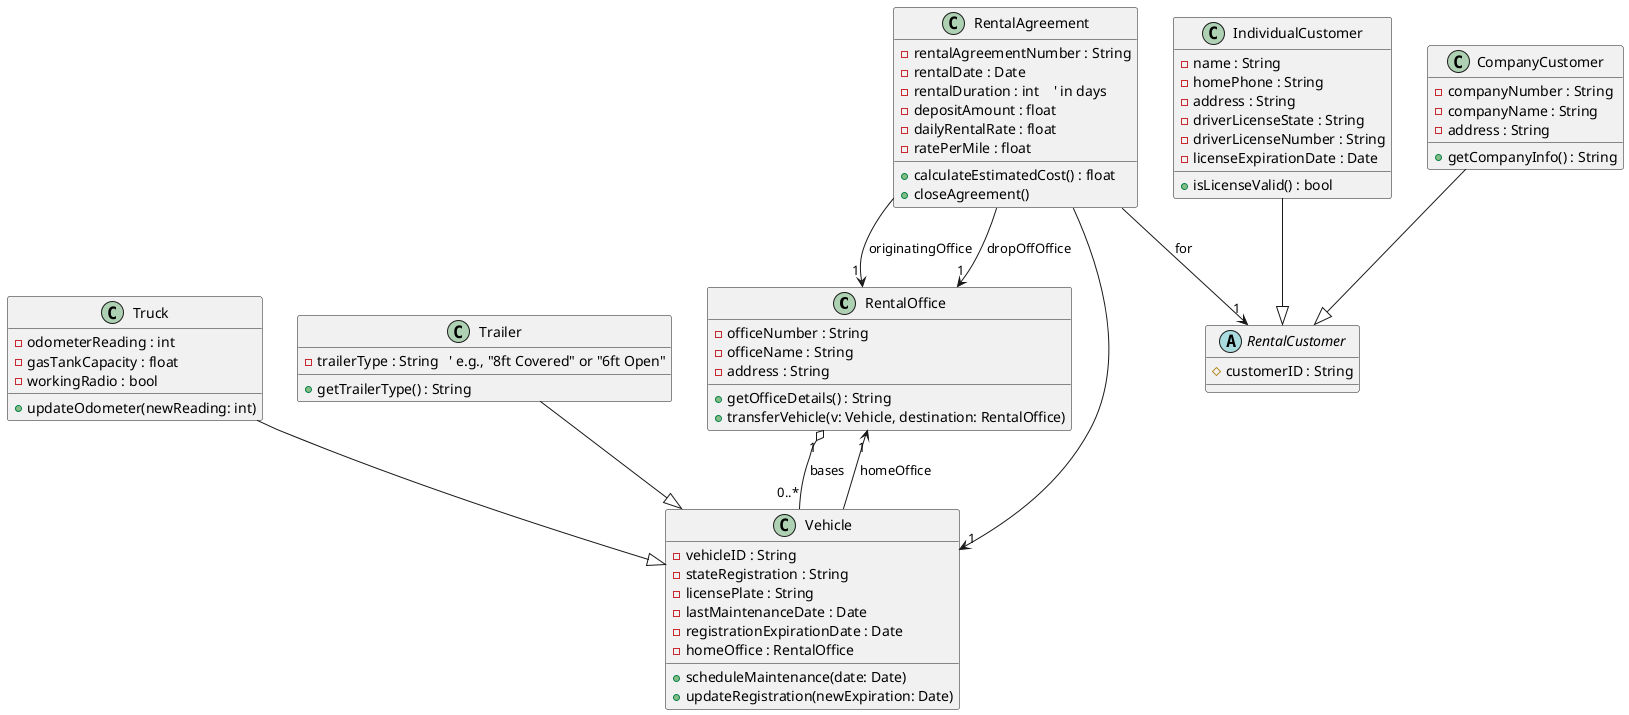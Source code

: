 @startuml

' Rental Office
class RentalOffice {
  - officeNumber : String
  - officeName : String
  - address : String
  + getOfficeDetails() : String
  + transferVehicle(v: Vehicle, destination: RentalOffice)
}

' Base Vehicle class
class Vehicle {
  - vehicleID : String
  - stateRegistration : String
  - licensePlate : String
  - lastMaintenanceDate : Date
  - registrationExpirationDate : Date
  - homeOffice : RentalOffice
  + scheduleMaintenance(date: Date)
  + updateRegistration(newExpiration: Date)
}

' Truck subclass
class Truck {
  - odometerReading : int
  - gasTankCapacity : float
  - workingRadio : bool
  + updateOdometer(newReading: int)
}
Truck --|> Vehicle

' Trailer subclass
class Trailer {
  - trailerType : String   ' e.g., "8ft Covered" or "6ft Open"
  + getTrailerType() : String
}
Trailer --|> Vehicle

' Abstract RentalCustomer class for Individuals and Companies
abstract class RentalCustomer {
  # customerID : String
}

' Individual Customer, extends RentalCustomer
class IndividualCustomer {
  - name : String
  - homePhone : String
  - address : String
  - driverLicenseState : String
  - driverLicenseNumber : String
  - licenseExpirationDate : Date
  + isLicenseValid() : bool
}
IndividualCustomer --|> RentalCustomer

' Company Customer, extends RentalCustomer
class CompanyCustomer {
  - companyNumber : String
  - companyName : String
  - address : String
  + getCompanyInfo() : String
}
CompanyCustomer --|> RentalCustomer

' Rental Agreement
class RentalAgreement {
  - rentalAgreementNumber : String
  - rentalDate : Date
  - rentalDuration : int    ' in days
  - depositAmount : float
  - dailyRentalRate : float
  - ratePerMile : float
  + calculateEstimatedCost() : float
  + closeAgreement()
}

' Associations

' Each Vehicle has one home RentalOffice.
Vehicle --> "1" RentalOffice : homeOffice

' A RentalOffice can have many home vehicles.
RentalOffice "1" o-- "0..*" Vehicle : bases

' A RentalAgreement is written for one Vehicle.
RentalAgreement --> "1" Vehicle

' A RentalAgreement is associated with exactly one customer (Individual or Company)
RentalAgreement --> "1" RentalCustomer : for

' RentalAgreement originates from one RentalOffice.
RentalAgreement --> "1" RentalOffice : originatingOffice

' RentalAgreement has a drop-off rental office.
RentalAgreement --> "1" RentalOffice : dropOffOffice

@enduml